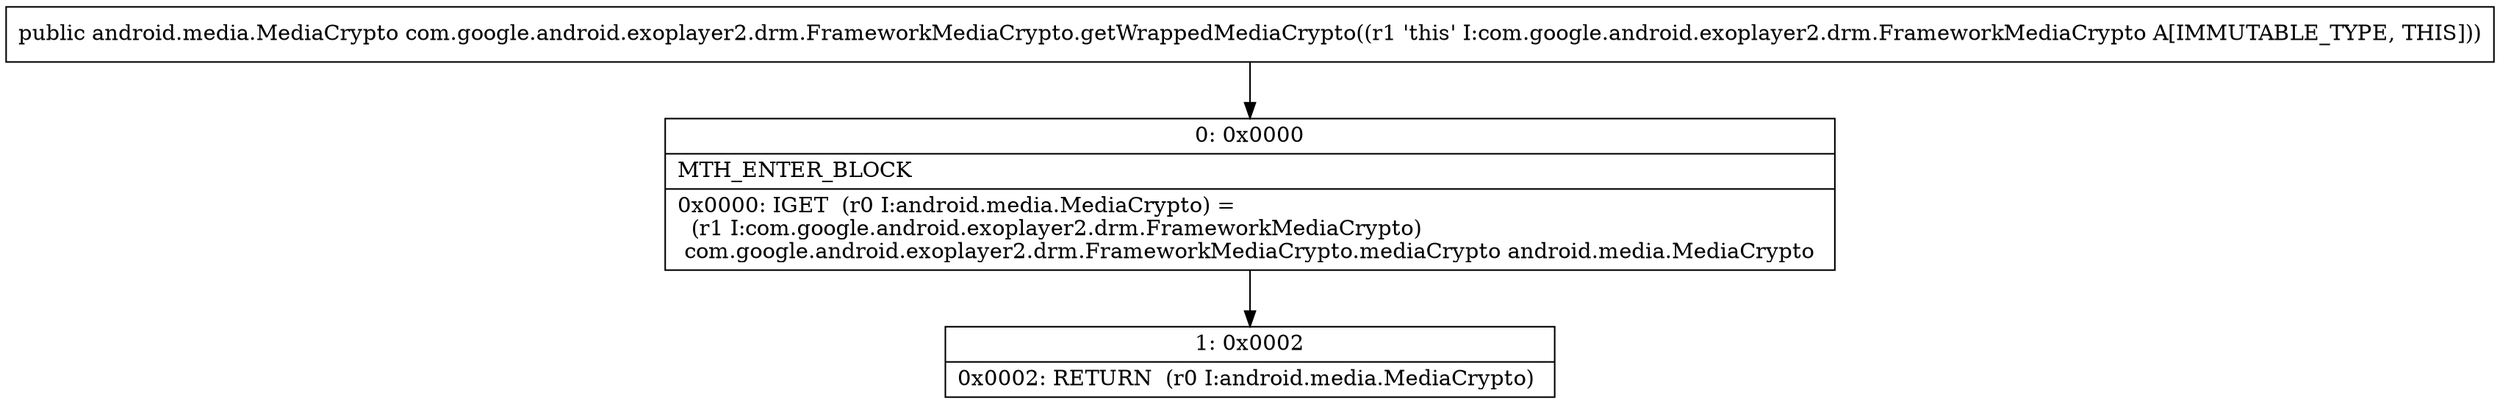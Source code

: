 digraph "CFG forcom.google.android.exoplayer2.drm.FrameworkMediaCrypto.getWrappedMediaCrypto()Landroid\/media\/MediaCrypto;" {
Node_0 [shape=record,label="{0\:\ 0x0000|MTH_ENTER_BLOCK\l|0x0000: IGET  (r0 I:android.media.MediaCrypto) = \l  (r1 I:com.google.android.exoplayer2.drm.FrameworkMediaCrypto)\l com.google.android.exoplayer2.drm.FrameworkMediaCrypto.mediaCrypto android.media.MediaCrypto \l}"];
Node_1 [shape=record,label="{1\:\ 0x0002|0x0002: RETURN  (r0 I:android.media.MediaCrypto) \l}"];
MethodNode[shape=record,label="{public android.media.MediaCrypto com.google.android.exoplayer2.drm.FrameworkMediaCrypto.getWrappedMediaCrypto((r1 'this' I:com.google.android.exoplayer2.drm.FrameworkMediaCrypto A[IMMUTABLE_TYPE, THIS])) }"];
MethodNode -> Node_0;
Node_0 -> Node_1;
}

